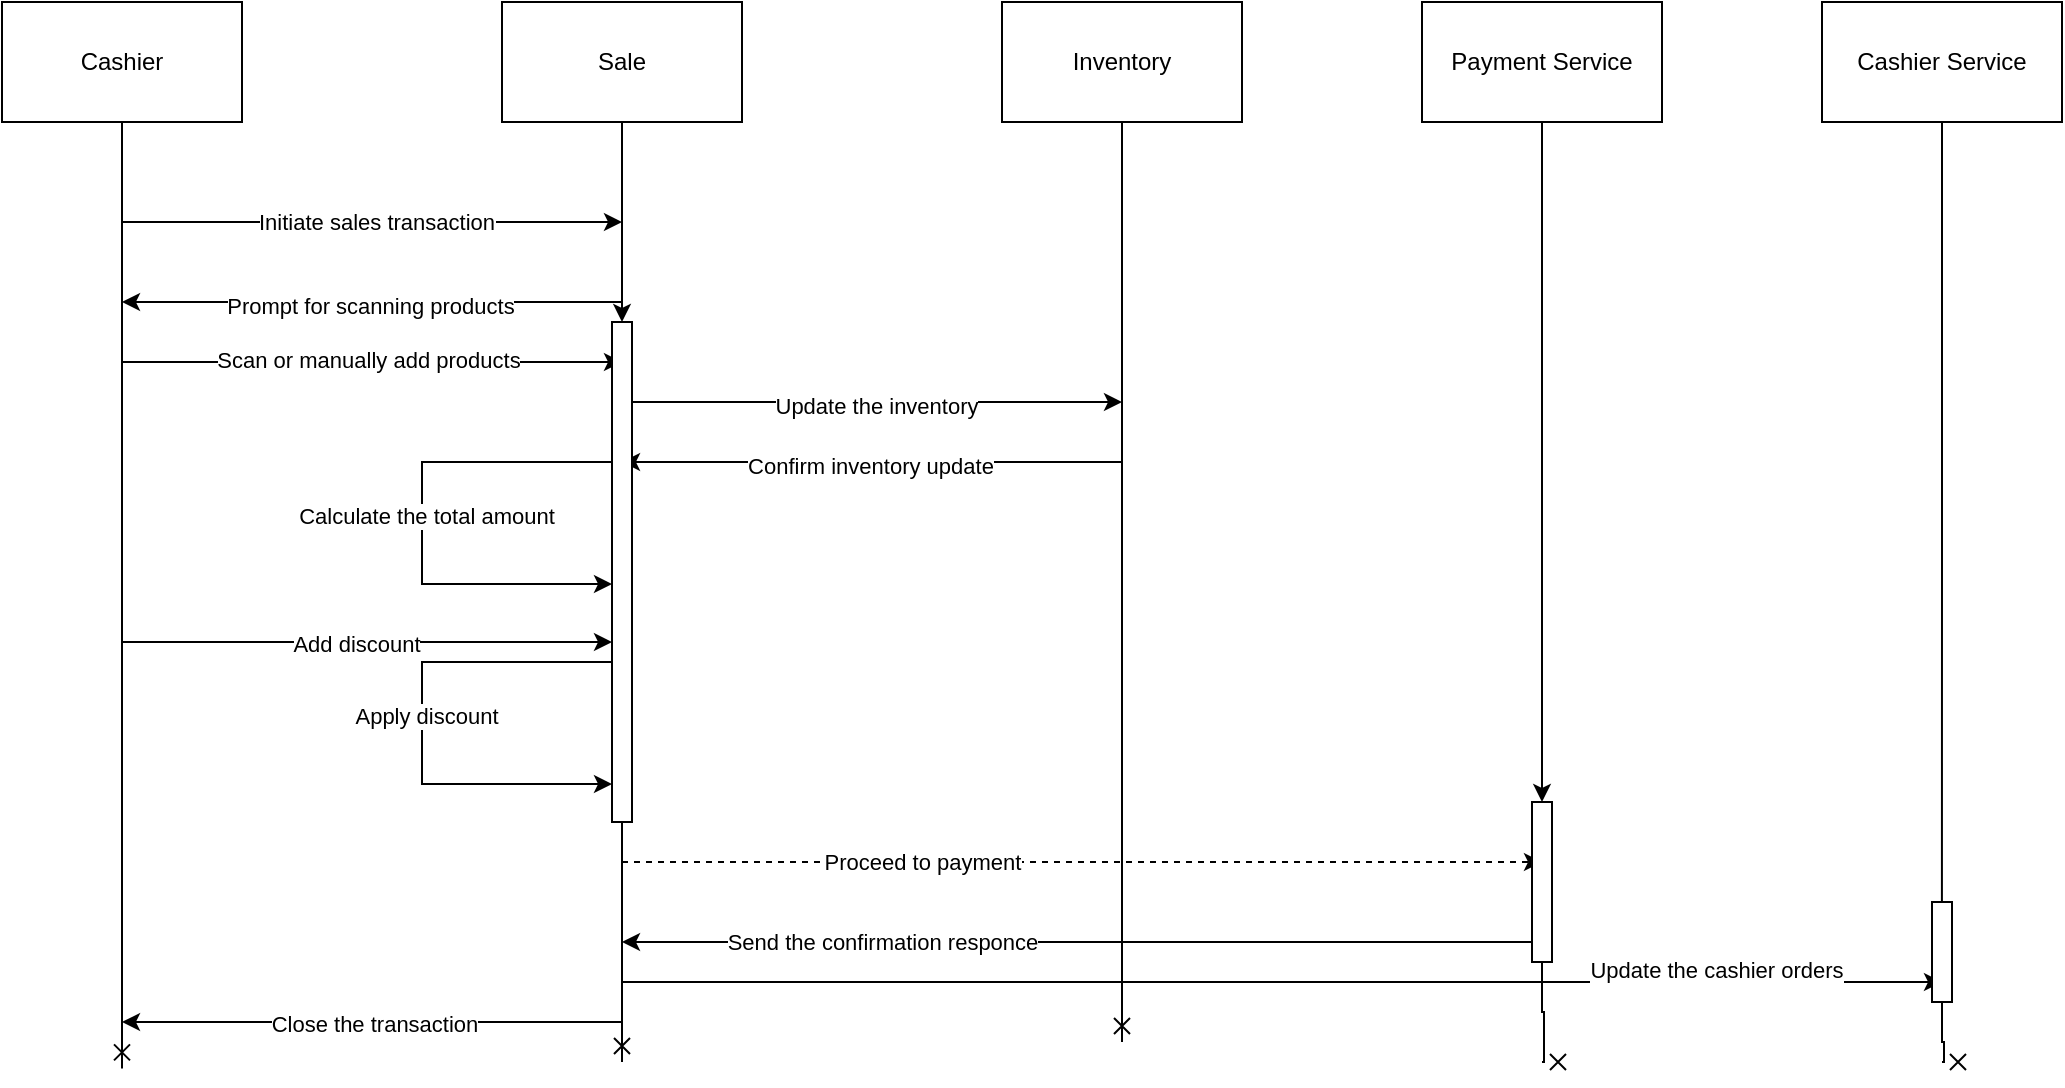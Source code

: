 <mxfile version="24.2.2" type="github">
  <diagram name="Page-1" id="IGefSp0AO7dOCb_ONxLJ">
    <mxGraphModel dx="1172" dy="658" grid="1" gridSize="10" guides="1" tooltips="1" connect="1" arrows="1" fold="1" page="1" pageScale="1" pageWidth="850" pageHeight="1100" math="0" shadow="0">
      <root>
        <mxCell id="0" />
        <mxCell id="1" parent="0" />
        <mxCell id="fsvUjQbAAOiILcfuVrbj-4" style="edgeStyle=orthogonalEdgeStyle;rounded=0;orthogonalLoop=1;jettySize=auto;html=1;endArrow=cross;endFill=0;" edge="1" parent="1" source="fsvUjQbAAOiILcfuVrbj-1">
          <mxGeometry relative="1" as="geometry">
            <mxPoint x="190" y="613.2" as="targetPoint" />
          </mxGeometry>
        </mxCell>
        <mxCell id="fsvUjQbAAOiILcfuVrbj-1" value="Cashier" style="rounded=0;whiteSpace=wrap;html=1;" vertex="1" parent="1">
          <mxGeometry x="130" y="80" width="120" height="60" as="geometry" />
        </mxCell>
        <mxCell id="fsvUjQbAAOiILcfuVrbj-5" style="edgeStyle=orthogonalEdgeStyle;rounded=0;orthogonalLoop=1;jettySize=auto;html=1;endArrow=cross;endFill=0;" edge="1" parent="1" source="fsvUjQbAAOiILcfuVrbj-17">
          <mxGeometry relative="1" as="geometry">
            <mxPoint x="440" y="610" as="targetPoint" />
            <Array as="points">
              <mxPoint x="440" y="465" />
              <mxPoint x="441" y="465" />
            </Array>
          </mxGeometry>
        </mxCell>
        <mxCell id="fsvUjQbAAOiILcfuVrbj-2" value="Sale" style="rounded=0;whiteSpace=wrap;html=1;" vertex="1" parent="1">
          <mxGeometry x="380" y="80" width="120" height="60" as="geometry" />
        </mxCell>
        <mxCell id="fsvUjQbAAOiILcfuVrbj-6" style="edgeStyle=orthogonalEdgeStyle;rounded=0;orthogonalLoop=1;jettySize=auto;html=1;endArrow=cross;endFill=0;" edge="1" parent="1" source="fsvUjQbAAOiILcfuVrbj-3">
          <mxGeometry relative="1" as="geometry">
            <mxPoint x="690" y="600" as="targetPoint" />
          </mxGeometry>
        </mxCell>
        <mxCell id="fsvUjQbAAOiILcfuVrbj-3" value="Inventory" style="rounded=0;whiteSpace=wrap;html=1;" vertex="1" parent="1">
          <mxGeometry x="630" y="80" width="120" height="60" as="geometry" />
        </mxCell>
        <mxCell id="fsvUjQbAAOiILcfuVrbj-7" value="" style="endArrow=classic;html=1;rounded=0;" edge="1" parent="1">
          <mxGeometry width="50" height="50" relative="1" as="geometry">
            <mxPoint x="190" y="190" as="sourcePoint" />
            <mxPoint x="440" y="190" as="targetPoint" />
          </mxGeometry>
        </mxCell>
        <mxCell id="fsvUjQbAAOiILcfuVrbj-8" value="Initiate sales transaction" style="edgeLabel;html=1;align=center;verticalAlign=middle;resizable=0;points=[];" vertex="1" connectable="0" parent="fsvUjQbAAOiILcfuVrbj-7">
          <mxGeometry x="0.014" relative="1" as="geometry">
            <mxPoint as="offset" />
          </mxGeometry>
        </mxCell>
        <mxCell id="fsvUjQbAAOiILcfuVrbj-9" value="" style="endArrow=classic;html=1;rounded=0;" edge="1" parent="1">
          <mxGeometry width="50" height="50" relative="1" as="geometry">
            <mxPoint x="440" y="230" as="sourcePoint" />
            <mxPoint x="190" y="230" as="targetPoint" />
          </mxGeometry>
        </mxCell>
        <mxCell id="fsvUjQbAAOiILcfuVrbj-10" value="Prompt for scanning products" style="edgeLabel;html=1;align=center;verticalAlign=middle;resizable=0;points=[];" vertex="1" connectable="0" parent="fsvUjQbAAOiILcfuVrbj-9">
          <mxGeometry x="0.01" y="2" relative="1" as="geometry">
            <mxPoint as="offset" />
          </mxGeometry>
        </mxCell>
        <mxCell id="fsvUjQbAAOiILcfuVrbj-11" value="" style="endArrow=classic;html=1;rounded=0;" edge="1" parent="1">
          <mxGeometry width="50" height="50" relative="1" as="geometry">
            <mxPoint x="190" y="260" as="sourcePoint" />
            <mxPoint x="440" y="260" as="targetPoint" />
          </mxGeometry>
        </mxCell>
        <mxCell id="fsvUjQbAAOiILcfuVrbj-12" value="Scan or manually add products" style="edgeLabel;html=1;align=center;verticalAlign=middle;resizable=0;points=[];" vertex="1" connectable="0" parent="fsvUjQbAAOiILcfuVrbj-11">
          <mxGeometry x="-0.018" y="1" relative="1" as="geometry">
            <mxPoint as="offset" />
          </mxGeometry>
        </mxCell>
        <mxCell id="fsvUjQbAAOiILcfuVrbj-13" value="" style="endArrow=classic;html=1;rounded=0;" edge="1" parent="1">
          <mxGeometry width="50" height="50" relative="1" as="geometry">
            <mxPoint x="440" y="280" as="sourcePoint" />
            <mxPoint x="690" y="280" as="targetPoint" />
          </mxGeometry>
        </mxCell>
        <mxCell id="fsvUjQbAAOiILcfuVrbj-14" value="Update the inventory" style="edgeLabel;html=1;align=center;verticalAlign=middle;resizable=0;points=[];" vertex="1" connectable="0" parent="fsvUjQbAAOiILcfuVrbj-13">
          <mxGeometry x="0.014" y="-2" relative="1" as="geometry">
            <mxPoint as="offset" />
          </mxGeometry>
        </mxCell>
        <mxCell id="fsvUjQbAAOiILcfuVrbj-15" value="" style="endArrow=classic;html=1;rounded=0;" edge="1" parent="1">
          <mxGeometry width="50" height="50" relative="1" as="geometry">
            <mxPoint x="690" y="310" as="sourcePoint" />
            <mxPoint x="440" y="310" as="targetPoint" />
          </mxGeometry>
        </mxCell>
        <mxCell id="fsvUjQbAAOiILcfuVrbj-16" value="Confirm inventory update" style="edgeLabel;html=1;align=center;verticalAlign=middle;resizable=0;points=[];" vertex="1" connectable="0" parent="fsvUjQbAAOiILcfuVrbj-15">
          <mxGeometry x="0.01" y="2" relative="1" as="geometry">
            <mxPoint as="offset" />
          </mxGeometry>
        </mxCell>
        <mxCell id="fsvUjQbAAOiILcfuVrbj-19" value="" style="edgeStyle=orthogonalEdgeStyle;rounded=0;orthogonalLoop=1;jettySize=auto;html=1;" edge="1" parent="1" source="fsvUjQbAAOiILcfuVrbj-2" target="fsvUjQbAAOiILcfuVrbj-17">
          <mxGeometry relative="1" as="geometry">
            <mxPoint x="440" y="610" as="targetPoint" />
            <mxPoint x="440" y="140" as="sourcePoint" />
            <Array as="points">
              <mxPoint x="440" y="240" />
              <mxPoint x="440" y="240" />
            </Array>
          </mxGeometry>
        </mxCell>
        <mxCell id="fsvUjQbAAOiILcfuVrbj-20" style="edgeStyle=orthogonalEdgeStyle;rounded=0;orthogonalLoop=1;jettySize=auto;html=1;curved=0;" edge="1" parent="1" source="fsvUjQbAAOiILcfuVrbj-17" target="fsvUjQbAAOiILcfuVrbj-17">
          <mxGeometry relative="1" as="geometry">
            <mxPoint x="430" y="370" as="targetPoint" />
            <Array as="points">
              <mxPoint x="340" y="310" />
              <mxPoint x="340" y="371" />
            </Array>
          </mxGeometry>
        </mxCell>
        <mxCell id="fsvUjQbAAOiILcfuVrbj-21" value="Calculate the total amount" style="edgeLabel;html=1;align=center;verticalAlign=middle;resizable=0;points=[];" vertex="1" connectable="0" parent="fsvUjQbAAOiILcfuVrbj-20">
          <mxGeometry x="-0.026" y="2" relative="1" as="geometry">
            <mxPoint as="offset" />
          </mxGeometry>
        </mxCell>
        <mxCell id="fsvUjQbAAOiILcfuVrbj-17" value="" style="html=1;points=[[0,0,0,0,5],[0,1,0,0,-5],[1,0,0,0,5],[1,1,0,0,-5]];perimeter=orthogonalPerimeter;outlineConnect=0;targetShapes=umlLifeline;portConstraint=eastwest;newEdgeStyle={&quot;curved&quot;:0,&quot;rounded&quot;:0};" vertex="1" parent="1">
          <mxGeometry x="435" y="240" width="10" height="250" as="geometry" />
        </mxCell>
        <mxCell id="fsvUjQbAAOiILcfuVrbj-24" value="" style="endArrow=classic;html=1;rounded=0;" edge="1" parent="1" target="fsvUjQbAAOiILcfuVrbj-17">
          <mxGeometry width="50" height="50" relative="1" as="geometry">
            <mxPoint x="190" y="400" as="sourcePoint" />
            <mxPoint x="450" y="370" as="targetPoint" />
          </mxGeometry>
        </mxCell>
        <mxCell id="fsvUjQbAAOiILcfuVrbj-25" value="Add discount" style="edgeLabel;html=1;align=center;verticalAlign=middle;resizable=0;points=[];" vertex="1" connectable="0" parent="fsvUjQbAAOiILcfuVrbj-24">
          <mxGeometry x="-0.046" y="-1" relative="1" as="geometry">
            <mxPoint as="offset" />
          </mxGeometry>
        </mxCell>
        <mxCell id="fsvUjQbAAOiILcfuVrbj-26" style="edgeStyle=orthogonalEdgeStyle;rounded=0;orthogonalLoop=1;jettySize=auto;html=1;curved=0;" edge="1" parent="1">
          <mxGeometry relative="1" as="geometry">
            <mxPoint x="435" y="471" as="targetPoint" />
            <mxPoint x="435" y="410" as="sourcePoint" />
            <Array as="points">
              <mxPoint x="340" y="410" />
              <mxPoint x="340" y="471" />
            </Array>
          </mxGeometry>
        </mxCell>
        <mxCell id="fsvUjQbAAOiILcfuVrbj-27" value="Apply discount" style="edgeLabel;html=1;align=center;verticalAlign=middle;resizable=0;points=[];" vertex="1" connectable="0" parent="fsvUjQbAAOiILcfuVrbj-26">
          <mxGeometry x="-0.026" y="2" relative="1" as="geometry">
            <mxPoint as="offset" />
          </mxGeometry>
        </mxCell>
        <mxCell id="fsvUjQbAAOiILcfuVrbj-29" style="edgeStyle=orthogonalEdgeStyle;rounded=0;orthogonalLoop=1;jettySize=auto;html=1;endArrow=cross;endFill=0;" edge="1" parent="1" source="fsvUjQbAAOiILcfuVrbj-40">
          <mxGeometry relative="1" as="geometry">
            <mxPoint x="900" y="610" as="targetPoint" />
            <Array as="points">
              <mxPoint x="900" y="585" />
              <mxPoint x="901" y="610" />
            </Array>
          </mxGeometry>
        </mxCell>
        <mxCell id="fsvUjQbAAOiILcfuVrbj-28" value="Payment Service" style="rounded=0;whiteSpace=wrap;html=1;" vertex="1" parent="1">
          <mxGeometry x="840" y="80" width="120" height="60" as="geometry" />
        </mxCell>
        <mxCell id="fsvUjQbAAOiILcfuVrbj-30" value="" style="endArrow=classic;html=1;rounded=0;dashed=1;" edge="1" parent="1">
          <mxGeometry width="50" height="50" relative="1" as="geometry">
            <mxPoint x="440" y="510" as="sourcePoint" />
            <mxPoint x="900" y="510" as="targetPoint" />
          </mxGeometry>
        </mxCell>
        <mxCell id="fsvUjQbAAOiILcfuVrbj-31" value="Proceed to payment" style="edgeLabel;html=1;align=center;verticalAlign=middle;resizable=0;points=[];" vertex="1" connectable="0" parent="fsvUjQbAAOiILcfuVrbj-30">
          <mxGeometry x="0.005" relative="1" as="geometry">
            <mxPoint x="-81" as="offset" />
          </mxGeometry>
        </mxCell>
        <mxCell id="fsvUjQbAAOiILcfuVrbj-32" value="" style="endArrow=classic;html=1;rounded=0;" edge="1" parent="1">
          <mxGeometry width="50" height="50" relative="1" as="geometry">
            <mxPoint x="900" y="550" as="sourcePoint" />
            <mxPoint x="440" y="550" as="targetPoint" />
          </mxGeometry>
        </mxCell>
        <mxCell id="fsvUjQbAAOiILcfuVrbj-33" value="Send the confirmation responce" style="edgeLabel;html=1;align=center;verticalAlign=middle;resizable=0;points=[];" vertex="1" connectable="0" parent="fsvUjQbAAOiILcfuVrbj-32">
          <mxGeometry x="0.434" relative="1" as="geometry">
            <mxPoint as="offset" />
          </mxGeometry>
        </mxCell>
        <mxCell id="fsvUjQbAAOiILcfuVrbj-34" value="" style="endArrow=classic;html=1;rounded=0;" edge="1" parent="1">
          <mxGeometry width="50" height="50" relative="1" as="geometry">
            <mxPoint x="440" y="590" as="sourcePoint" />
            <mxPoint x="190" y="590" as="targetPoint" />
          </mxGeometry>
        </mxCell>
        <mxCell id="fsvUjQbAAOiILcfuVrbj-35" value="Close the transaction" style="edgeLabel;html=1;align=center;verticalAlign=middle;resizable=0;points=[];" vertex="1" connectable="0" parent="fsvUjQbAAOiILcfuVrbj-34">
          <mxGeometry y="1" relative="1" as="geometry">
            <mxPoint x="1" as="offset" />
          </mxGeometry>
        </mxCell>
        <mxCell id="fsvUjQbAAOiILcfuVrbj-37" style="edgeStyle=orthogonalEdgeStyle;rounded=0;orthogonalLoop=1;jettySize=auto;html=1;endArrow=cross;endFill=0;" edge="1" parent="1" source="fsvUjQbAAOiILcfuVrbj-42">
          <mxGeometry relative="1" as="geometry">
            <mxPoint x="1100" y="610" as="targetPoint" />
            <Array as="points">
              <mxPoint x="1100" y="600" />
              <mxPoint x="1101" y="600" />
              <mxPoint x="1101" y="610" />
            </Array>
          </mxGeometry>
        </mxCell>
        <mxCell id="fsvUjQbAAOiILcfuVrbj-36" value="Cashier Service" style="rounded=0;whiteSpace=wrap;html=1;" vertex="1" parent="1">
          <mxGeometry x="1040" y="80" width="120" height="60" as="geometry" />
        </mxCell>
        <mxCell id="fsvUjQbAAOiILcfuVrbj-38" value="" style="endArrow=classic;html=1;rounded=0;" edge="1" parent="1">
          <mxGeometry width="50" height="50" relative="1" as="geometry">
            <mxPoint x="440" y="570" as="sourcePoint" />
            <mxPoint x="1100" y="570" as="targetPoint" />
          </mxGeometry>
        </mxCell>
        <mxCell id="fsvUjQbAAOiILcfuVrbj-39" value="Update the cashier orders" style="edgeLabel;html=1;align=center;verticalAlign=middle;resizable=0;points=[];" vertex="1" connectable="0" parent="fsvUjQbAAOiILcfuVrbj-38">
          <mxGeometry x="0.66" y="6" relative="1" as="geometry">
            <mxPoint x="-1" as="offset" />
          </mxGeometry>
        </mxCell>
        <mxCell id="fsvUjQbAAOiILcfuVrbj-41" value="" style="edgeStyle=orthogonalEdgeStyle;rounded=0;orthogonalLoop=1;jettySize=auto;html=1;" edge="1" parent="1" source="fsvUjQbAAOiILcfuVrbj-28" target="fsvUjQbAAOiILcfuVrbj-40">
          <mxGeometry relative="1" as="geometry">
            <mxPoint x="900" y="610" as="targetPoint" />
            <mxPoint x="900" y="140" as="sourcePoint" />
            <Array as="points">
              <mxPoint x="900" y="420" />
              <mxPoint x="900" y="420" />
            </Array>
          </mxGeometry>
        </mxCell>
        <mxCell id="fsvUjQbAAOiILcfuVrbj-40" value="" style="html=1;points=[[0,0,0,0,5],[0,1,0,0,-5],[1,0,0,0,5],[1,1,0,0,-5]];perimeter=orthogonalPerimeter;outlineConnect=0;targetShapes=umlLifeline;portConstraint=eastwest;newEdgeStyle={&quot;curved&quot;:0,&quot;rounded&quot;:0};" vertex="1" parent="1">
          <mxGeometry x="895" y="480" width="10" height="80" as="geometry" />
        </mxCell>
        <mxCell id="fsvUjQbAAOiILcfuVrbj-43" value="" style="edgeStyle=orthogonalEdgeStyle;rounded=0;orthogonalLoop=1;jettySize=auto;html=1;exitX=0.5;exitY=1;exitDx=0;exitDy=0;" edge="1" parent="1" source="fsvUjQbAAOiILcfuVrbj-36">
          <mxGeometry relative="1" as="geometry">
            <mxPoint x="1099.95" y="572.528" as="targetPoint" />
            <mxPoint x="1094.998" y="157.48" as="sourcePoint" />
            <Array as="points" />
          </mxGeometry>
        </mxCell>
        <mxCell id="fsvUjQbAAOiILcfuVrbj-42" value="" style="html=1;points=[[0,0,0,0,5],[0,1,0,0,-5],[1,0,0,0,5],[1,1,0,0,-5]];perimeter=orthogonalPerimeter;outlineConnect=0;targetShapes=umlLifeline;portConstraint=eastwest;newEdgeStyle={&quot;curved&quot;:0,&quot;rounded&quot;:0};" vertex="1" parent="1">
          <mxGeometry x="1095" y="530" width="10" height="50" as="geometry" />
        </mxCell>
      </root>
    </mxGraphModel>
  </diagram>
</mxfile>
